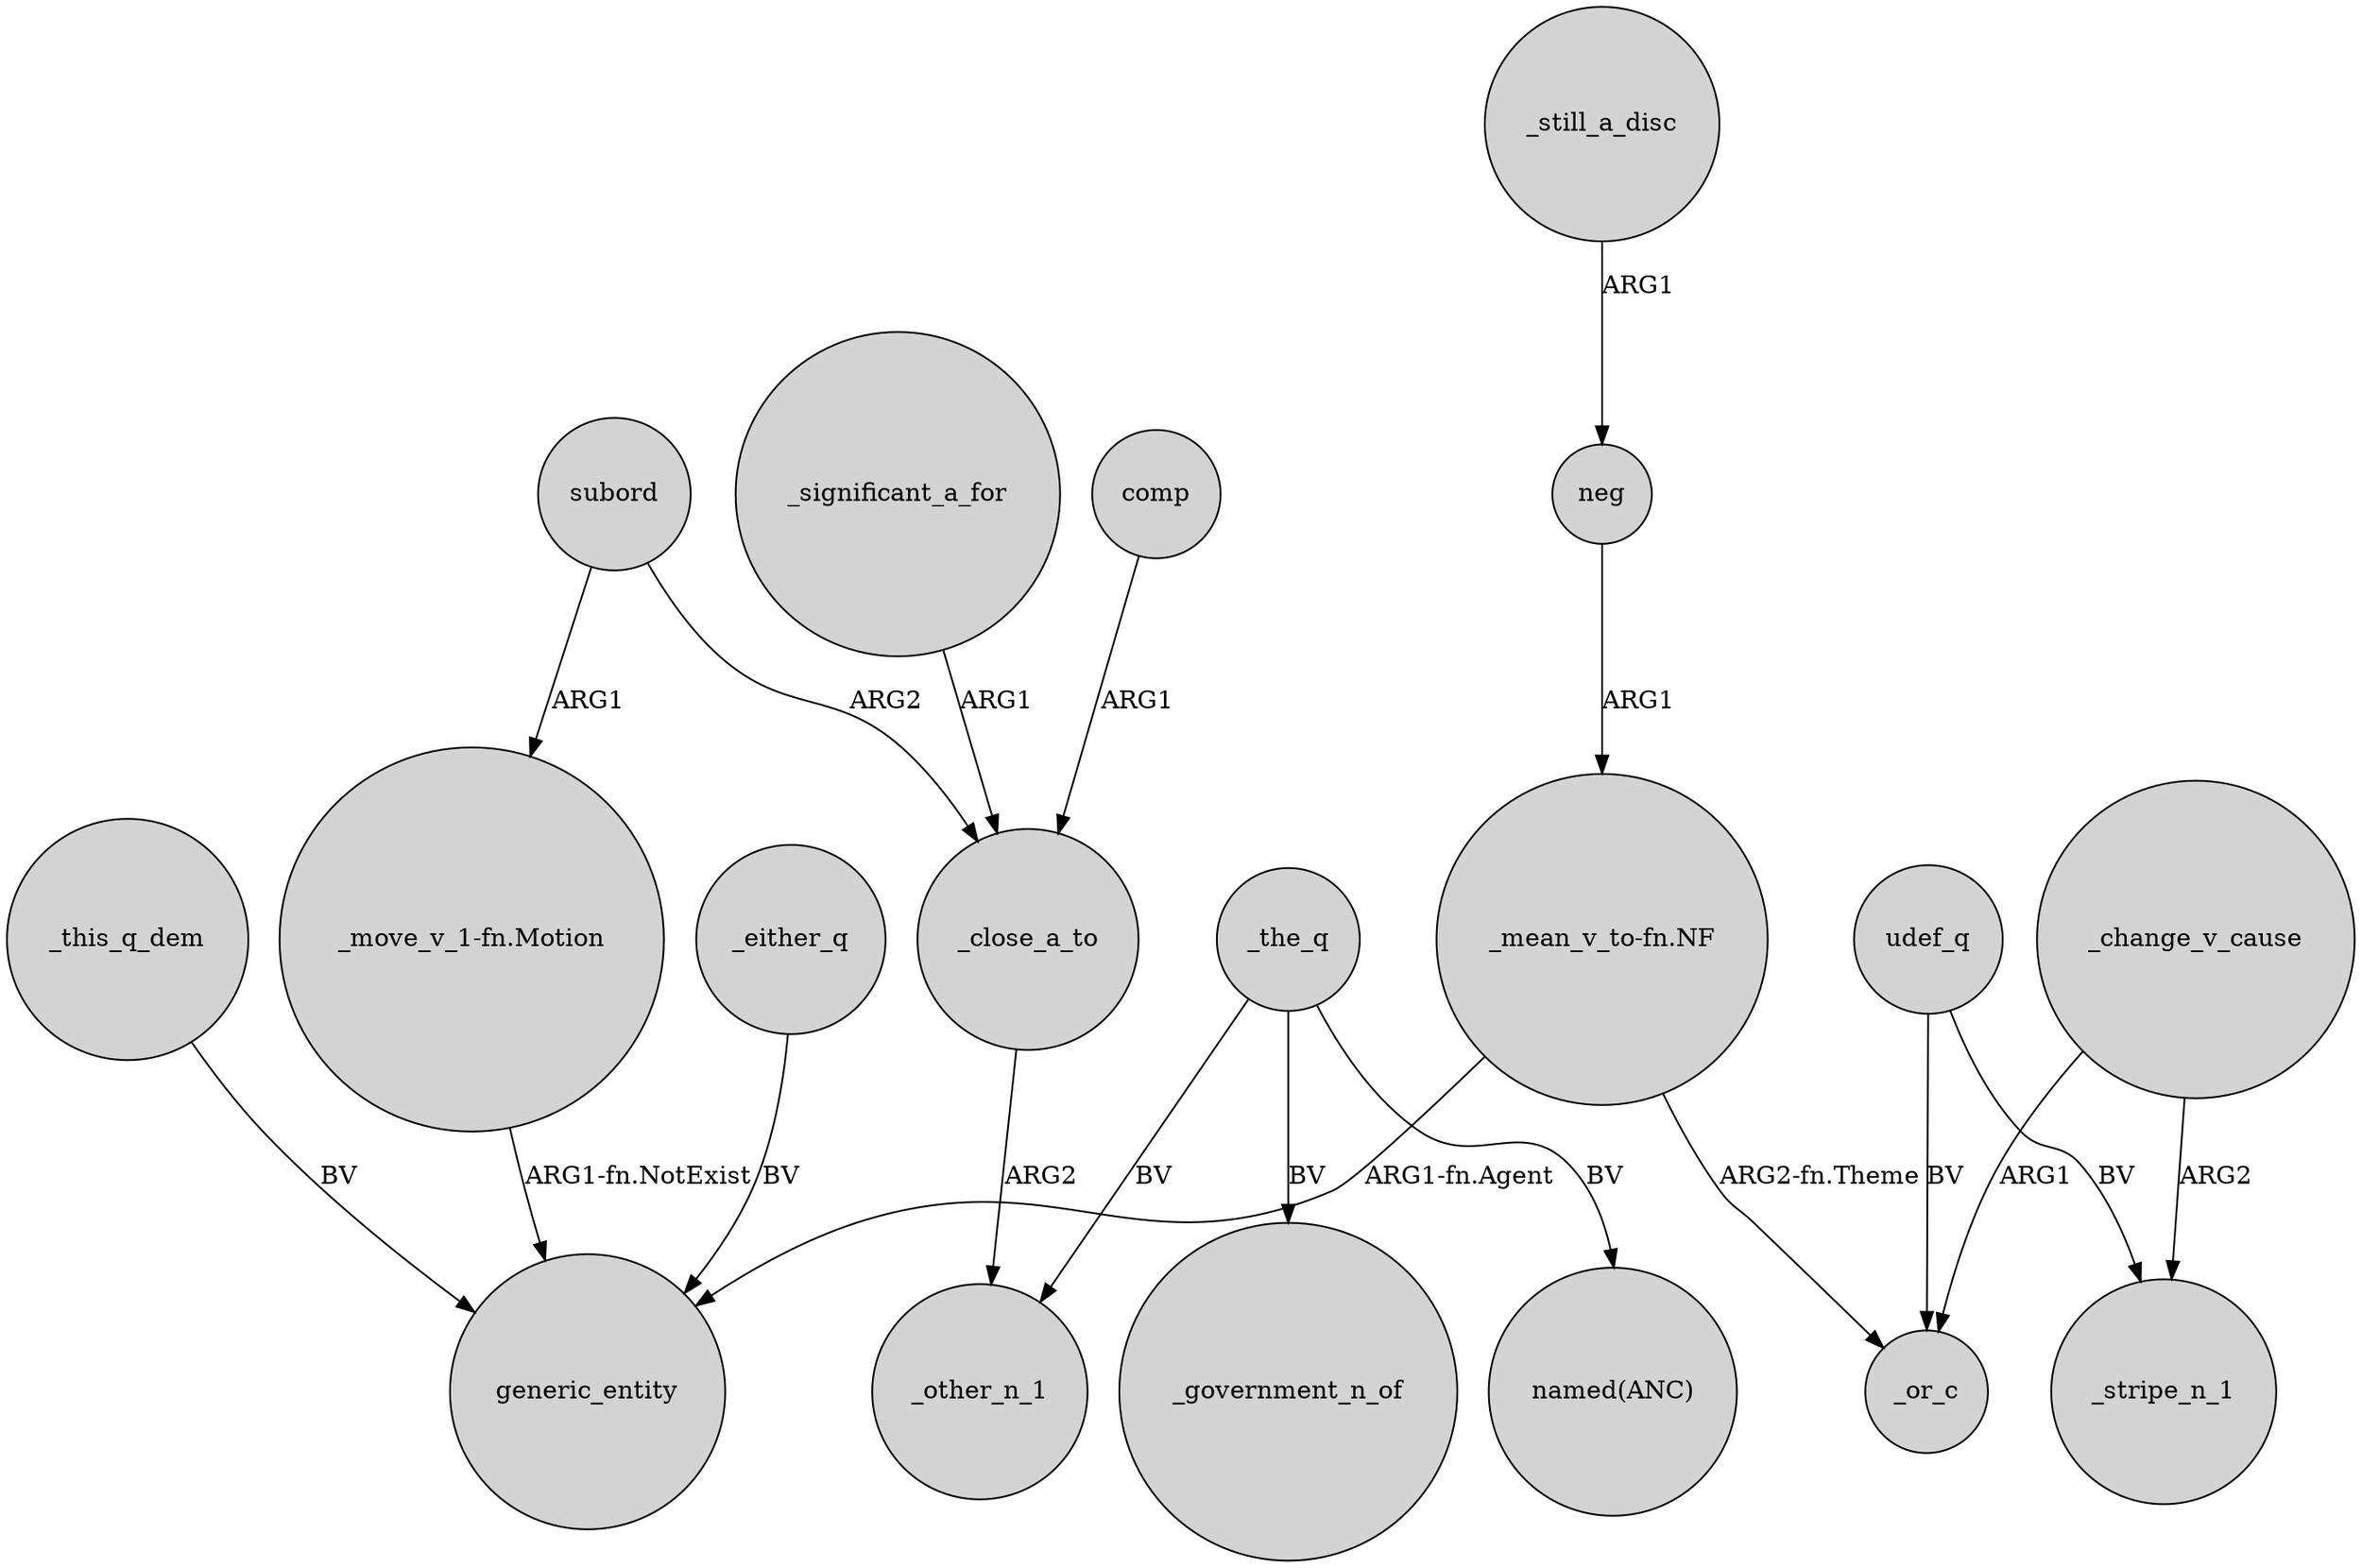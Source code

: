 digraph {
	node [shape=circle style=filled]
	"_mean_v_to-fn.NF" -> generic_entity [label="ARG1-fn.Agent"]
	comp -> _close_a_to [label=ARG1]
	_either_q -> generic_entity [label=BV]
	subord -> "_move_v_1-fn.Motion" [label=ARG1]
	udef_q -> _or_c [label=BV]
	"_move_v_1-fn.Motion" -> generic_entity [label="ARG1-fn.NotExist"]
	_close_a_to -> _other_n_1 [label=ARG2]
	_this_q_dem -> generic_entity [label=BV]
	_the_q -> _other_n_1 [label=BV]
	_still_a_disc -> neg [label=ARG1]
	udef_q -> _stripe_n_1 [label=BV]
	_change_v_cause -> _stripe_n_1 [label=ARG2]
	_the_q -> _government_n_of [label=BV]
	_significant_a_for -> _close_a_to [label=ARG1]
	_change_v_cause -> _or_c [label=ARG1]
	"_mean_v_to-fn.NF" -> _or_c [label="ARG2-fn.Theme"]
	_the_q -> "named(ANC)" [label=BV]
	subord -> _close_a_to [label=ARG2]
	neg -> "_mean_v_to-fn.NF" [label=ARG1]
}
